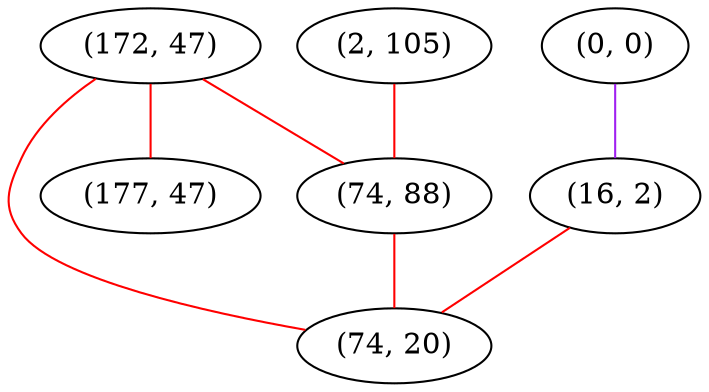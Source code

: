 graph "" {
"(172, 47)";
"(0, 0)";
"(2, 105)";
"(16, 2)";
"(74, 88)";
"(74, 20)";
"(177, 47)";
"(172, 47)" -- "(74, 88)"  [color=red, key=0, weight=1];
"(172, 47)" -- "(74, 20)"  [color=red, key=0, weight=1];
"(172, 47)" -- "(177, 47)"  [color=red, key=0, weight=1];
"(0, 0)" -- "(16, 2)"  [color=purple, key=0, weight=4];
"(2, 105)" -- "(74, 88)"  [color=red, key=0, weight=1];
"(16, 2)" -- "(74, 20)"  [color=red, key=0, weight=1];
"(74, 88)" -- "(74, 20)"  [color=red, key=0, weight=1];
}
